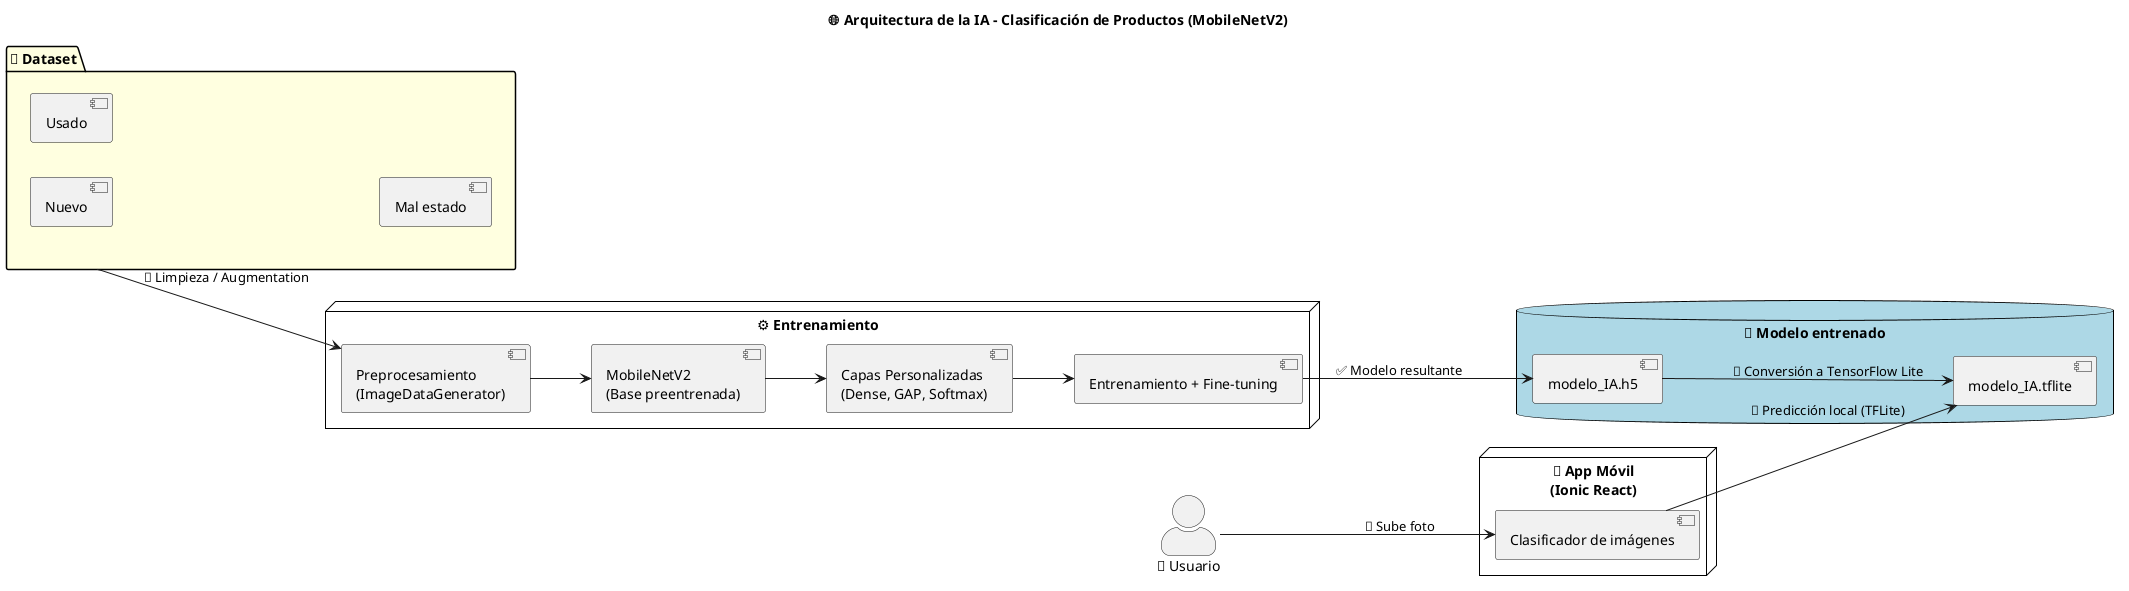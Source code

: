 @startuml Arquitectura_IA
title 🌐 Arquitectura de la IA - Clasificación de Productos (MobileNetV2)
left to right direction
skinparam node {
    BackgroundColor White
    BorderColor Black
    FontColor Black
}
skinparam database {
    BackgroundColor LightBlue
    BorderColor Black
    FontColor Black
}
skinparam folder {
    BackgroundColor LightYellow
    BorderColor Black
    FontColor Black
}
skinparam actorStyle awesome

actor "👤 Usuario" as user

folder "📂 Dataset" as dataset {
    [Nuevo]
    [Usado]
    [Mal estado]
}

node "⚙️ Entrenamiento" as entrenamiento {
    [Preprocesamiento\n(ImageDataGenerator)]
    [MobileNetV2\n(Base preentrenada)]
    [Capas Personalizadas\n(Dense, GAP, Softmax)]
    [Entrenamiento + Fine-tuning]
}

database "💾 Modelo entrenado" as modelo {
    [modelo_IA.h5]
    [modelo_IA.tflite]
}

node "📱 App Móvil\n(Ionic React)" as app {
    [Clasificador de imágenes]
}

' --- Relaciones ---
user --> [Clasificador de imágenes] : 📸 Sube foto
[Clasificador de imágenes] --> [modelo_IA.tflite] : 🔎 Predicción local (TFLite)

[modelo_IA.h5] --> [modelo_IA.tflite] : 🔄 Conversión a TensorFlow Lite

dataset --> [Preprocesamiento\n(ImageDataGenerator)] : 🔧 Limpieza / Augmentation
[Preprocesamiento\n(ImageDataGenerator)] --> [MobileNetV2\n(Base preentrenada)]
[MobileNetV2\n(Base preentrenada)] --> [Capas Personalizadas\n(Dense, GAP, Softmax)]
[Capas Personalizadas\n(Dense, GAP, Softmax)] --> [Entrenamiento + Fine-tuning]
[Entrenamiento + Fine-tuning] --> [modelo_IA.h5] : ✅ Modelo resultante

@enduml
